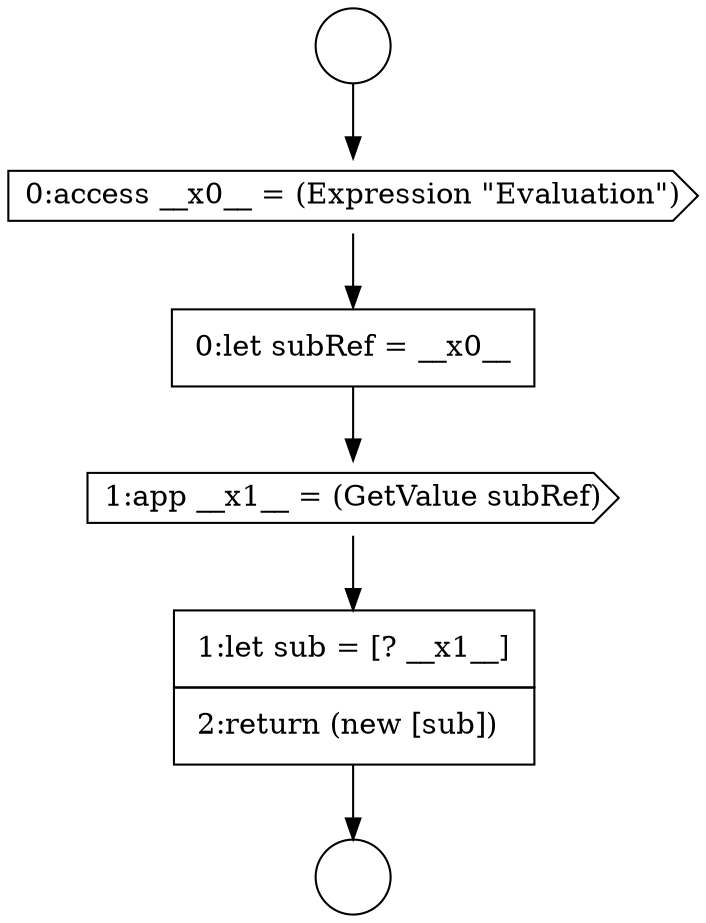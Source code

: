 digraph {
  node3666 [shape=circle label=" " color="black" fillcolor="white" style=filled]
  node3670 [shape=none, margin=0, label=<<font color="black">
    <table border="0" cellborder="1" cellspacing="0" cellpadding="10">
      <tr><td align="left">1:let sub = [? __x1__]</td></tr>
      <tr><td align="left">2:return (new [sub])</td></tr>
    </table>
  </font>> color="black" fillcolor="white" style=filled]
  node3667 [shape=cds, label=<<font color="black">0:access __x0__ = (Expression &quot;Evaluation&quot;)</font>> color="black" fillcolor="white" style=filled]
  node3668 [shape=none, margin=0, label=<<font color="black">
    <table border="0" cellborder="1" cellspacing="0" cellpadding="10">
      <tr><td align="left">0:let subRef = __x0__</td></tr>
    </table>
  </font>> color="black" fillcolor="white" style=filled]
  node3665 [shape=circle label=" " color="black" fillcolor="white" style=filled]
  node3669 [shape=cds, label=<<font color="black">1:app __x1__ = (GetValue subRef)</font>> color="black" fillcolor="white" style=filled]
  node3667 -> node3668 [ color="black"]
  node3668 -> node3669 [ color="black"]
  node3670 -> node3666 [ color="black"]
  node3669 -> node3670 [ color="black"]
  node3665 -> node3667 [ color="black"]
}
